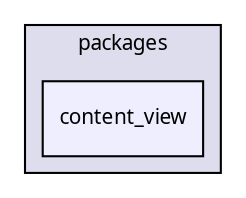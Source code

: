 digraph "packages/content/packages/content_view/" {
  compound=true
  node [ fontsize="10", fontname="FreeSans.ttf"];
  edge [ labelfontsize="10", labelfontname="FreeSans.ttf"];
  subgraph clusterdir_ca0912b424547966c43d290d7ad09429 {
    graph [ bgcolor="#ddddee", pencolor="black", label="packages" fontname="FreeSans.ttf", fontsize="10", URL="dir_ca0912b424547966c43d290d7ad09429.html"]
  dir_b34c6eed9bf1d235410100e02bd3d93a [shape=box, label="content_view", style="filled", fillcolor="#eeeeff", pencolor="black", URL="dir_b34c6eed9bf1d235410100e02bd3d93a.html"];
  }
}
